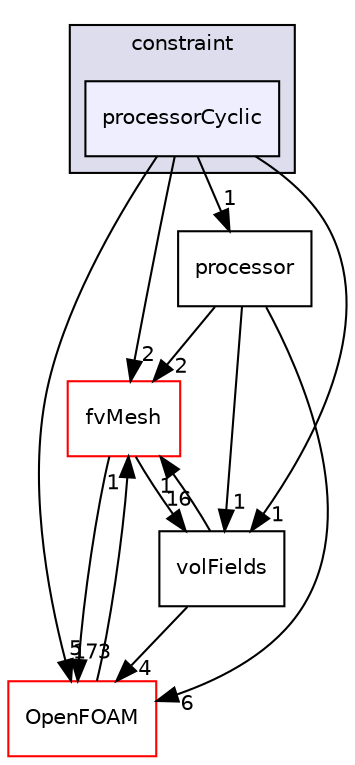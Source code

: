 digraph "src/finiteVolume/fields/fvPatchFields/constraint/processorCyclic" {
  bgcolor=transparent;
  compound=true
  node [ fontsize="10", fontname="Helvetica"];
  edge [ labelfontsize="10", labelfontname="Helvetica"];
  subgraph clusterdir_dcf2f02ec1a1951cb48a5d6d97386405 {
    graph [ bgcolor="#ddddee", pencolor="black", label="constraint" fontname="Helvetica", fontsize="10", URL="dir_dcf2f02ec1a1951cb48a5d6d97386405.html"]
  dir_6a778fbb23651ca84ce8a59a0e3ff27d [shape=box, label="processorCyclic", style="filled", fillcolor="#eeeeff", pencolor="black", URL="dir_6a778fbb23651ca84ce8a59a0e3ff27d.html"];
  }
  dir_c382fa095c9c33d8673c0dd60aaef275 [shape=box label="fvMesh" color="red" URL="dir_c382fa095c9c33d8673c0dd60aaef275.html"];
  dir_bd8bf7fa65467c460a50eacc456ce356 [shape=box label="volFields" URL="dir_bd8bf7fa65467c460a50eacc456ce356.html"];
  dir_c5473ff19b20e6ec4dfe5c310b3778a8 [shape=box label="OpenFOAM" color="red" URL="dir_c5473ff19b20e6ec4dfe5c310b3778a8.html"];
  dir_de7ba92969fc3c410b2d12c2e12de130 [shape=box label="processor" URL="dir_de7ba92969fc3c410b2d12c2e12de130.html"];
  dir_c382fa095c9c33d8673c0dd60aaef275->dir_bd8bf7fa65467c460a50eacc456ce356 [headlabel="16", labeldistance=1.5 headhref="dir_001124_001062.html"];
  dir_c382fa095c9c33d8673c0dd60aaef275->dir_c5473ff19b20e6ec4dfe5c310b3778a8 [headlabel="173", labeldistance=1.5 headhref="dir_001124_001896.html"];
  dir_bd8bf7fa65467c460a50eacc456ce356->dir_c382fa095c9c33d8673c0dd60aaef275 [headlabel="1", labeldistance=1.5 headhref="dir_001062_001124.html"];
  dir_bd8bf7fa65467c460a50eacc456ce356->dir_c5473ff19b20e6ec4dfe5c310b3778a8 [headlabel="4", labeldistance=1.5 headhref="dir_001062_001896.html"];
  dir_6a778fbb23651ca84ce8a59a0e3ff27d->dir_c382fa095c9c33d8673c0dd60aaef275 [headlabel="2", labeldistance=1.5 headhref="dir_000960_001124.html"];
  dir_6a778fbb23651ca84ce8a59a0e3ff27d->dir_bd8bf7fa65467c460a50eacc456ce356 [headlabel="1", labeldistance=1.5 headhref="dir_000960_001062.html"];
  dir_6a778fbb23651ca84ce8a59a0e3ff27d->dir_c5473ff19b20e6ec4dfe5c310b3778a8 [headlabel="5", labeldistance=1.5 headhref="dir_000960_001896.html"];
  dir_6a778fbb23651ca84ce8a59a0e3ff27d->dir_de7ba92969fc3c410b2d12c2e12de130 [headlabel="1", labeldistance=1.5 headhref="dir_000960_000959.html"];
  dir_c5473ff19b20e6ec4dfe5c310b3778a8->dir_c382fa095c9c33d8673c0dd60aaef275 [headlabel="1", labeldistance=1.5 headhref="dir_001896_001124.html"];
  dir_de7ba92969fc3c410b2d12c2e12de130->dir_c382fa095c9c33d8673c0dd60aaef275 [headlabel="2", labeldistance=1.5 headhref="dir_000959_001124.html"];
  dir_de7ba92969fc3c410b2d12c2e12de130->dir_bd8bf7fa65467c460a50eacc456ce356 [headlabel="1", labeldistance=1.5 headhref="dir_000959_001062.html"];
  dir_de7ba92969fc3c410b2d12c2e12de130->dir_c5473ff19b20e6ec4dfe5c310b3778a8 [headlabel="6", labeldistance=1.5 headhref="dir_000959_001896.html"];
}
